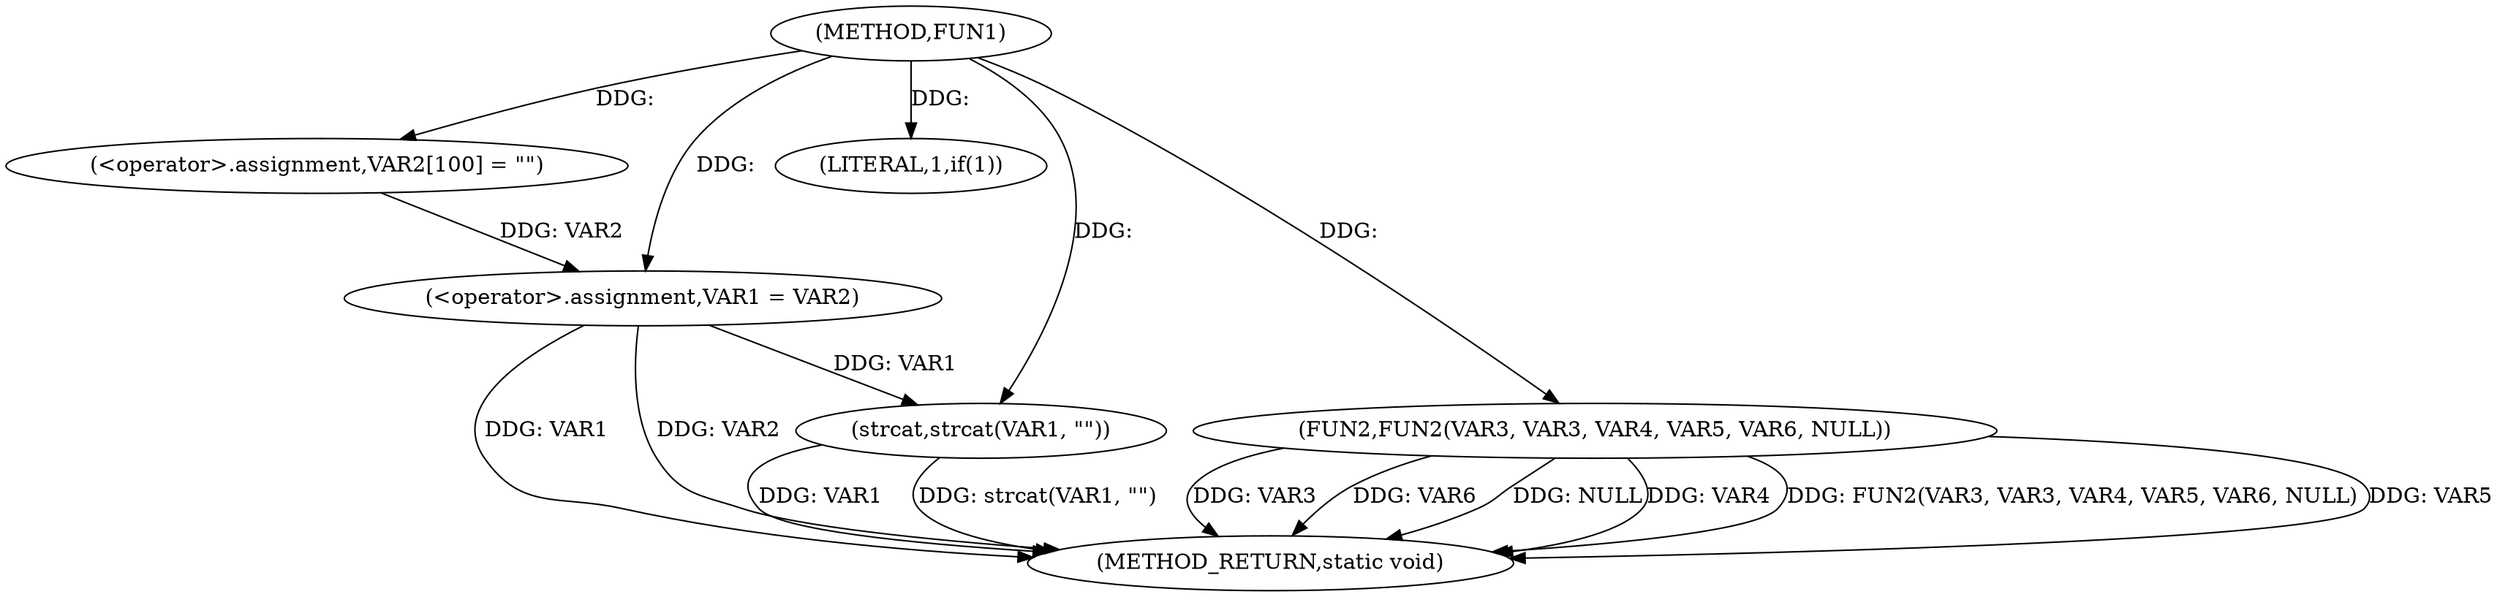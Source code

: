 digraph FUN1 {  
"1000100" [label = "(METHOD,FUN1)" ]
"1000123" [label = "(METHOD_RETURN,static void)" ]
"1000104" [label = "(<operator>.assignment,VAR2[100] = \"\")" ]
"1000107" [label = "(<operator>.assignment,VAR1 = VAR2)" ]
"1000111" [label = "(LITERAL,1,if(1))" ]
"1000113" [label = "(strcat,strcat(VAR1, \"\"))" ]
"1000116" [label = "(FUN2,FUN2(VAR3, VAR3, VAR4, VAR5, VAR6, NULL))" ]
  "1000116" -> "1000123"  [ label = "DDG: VAR3"] 
  "1000107" -> "1000123"  [ label = "DDG: VAR1"] 
  "1000113" -> "1000123"  [ label = "DDG: VAR1"] 
  "1000116" -> "1000123"  [ label = "DDG: VAR6"] 
  "1000116" -> "1000123"  [ label = "DDG: NULL"] 
  "1000116" -> "1000123"  [ label = "DDG: VAR4"] 
  "1000116" -> "1000123"  [ label = "DDG: FUN2(VAR3, VAR3, VAR4, VAR5, VAR6, NULL)"] 
  "1000107" -> "1000123"  [ label = "DDG: VAR2"] 
  "1000113" -> "1000123"  [ label = "DDG: strcat(VAR1, \"\")"] 
  "1000116" -> "1000123"  [ label = "DDG: VAR5"] 
  "1000100" -> "1000104"  [ label = "DDG: "] 
  "1000104" -> "1000107"  [ label = "DDG: VAR2"] 
  "1000100" -> "1000107"  [ label = "DDG: "] 
  "1000100" -> "1000111"  [ label = "DDG: "] 
  "1000107" -> "1000113"  [ label = "DDG: VAR1"] 
  "1000100" -> "1000113"  [ label = "DDG: "] 
  "1000100" -> "1000116"  [ label = "DDG: "] 
}
